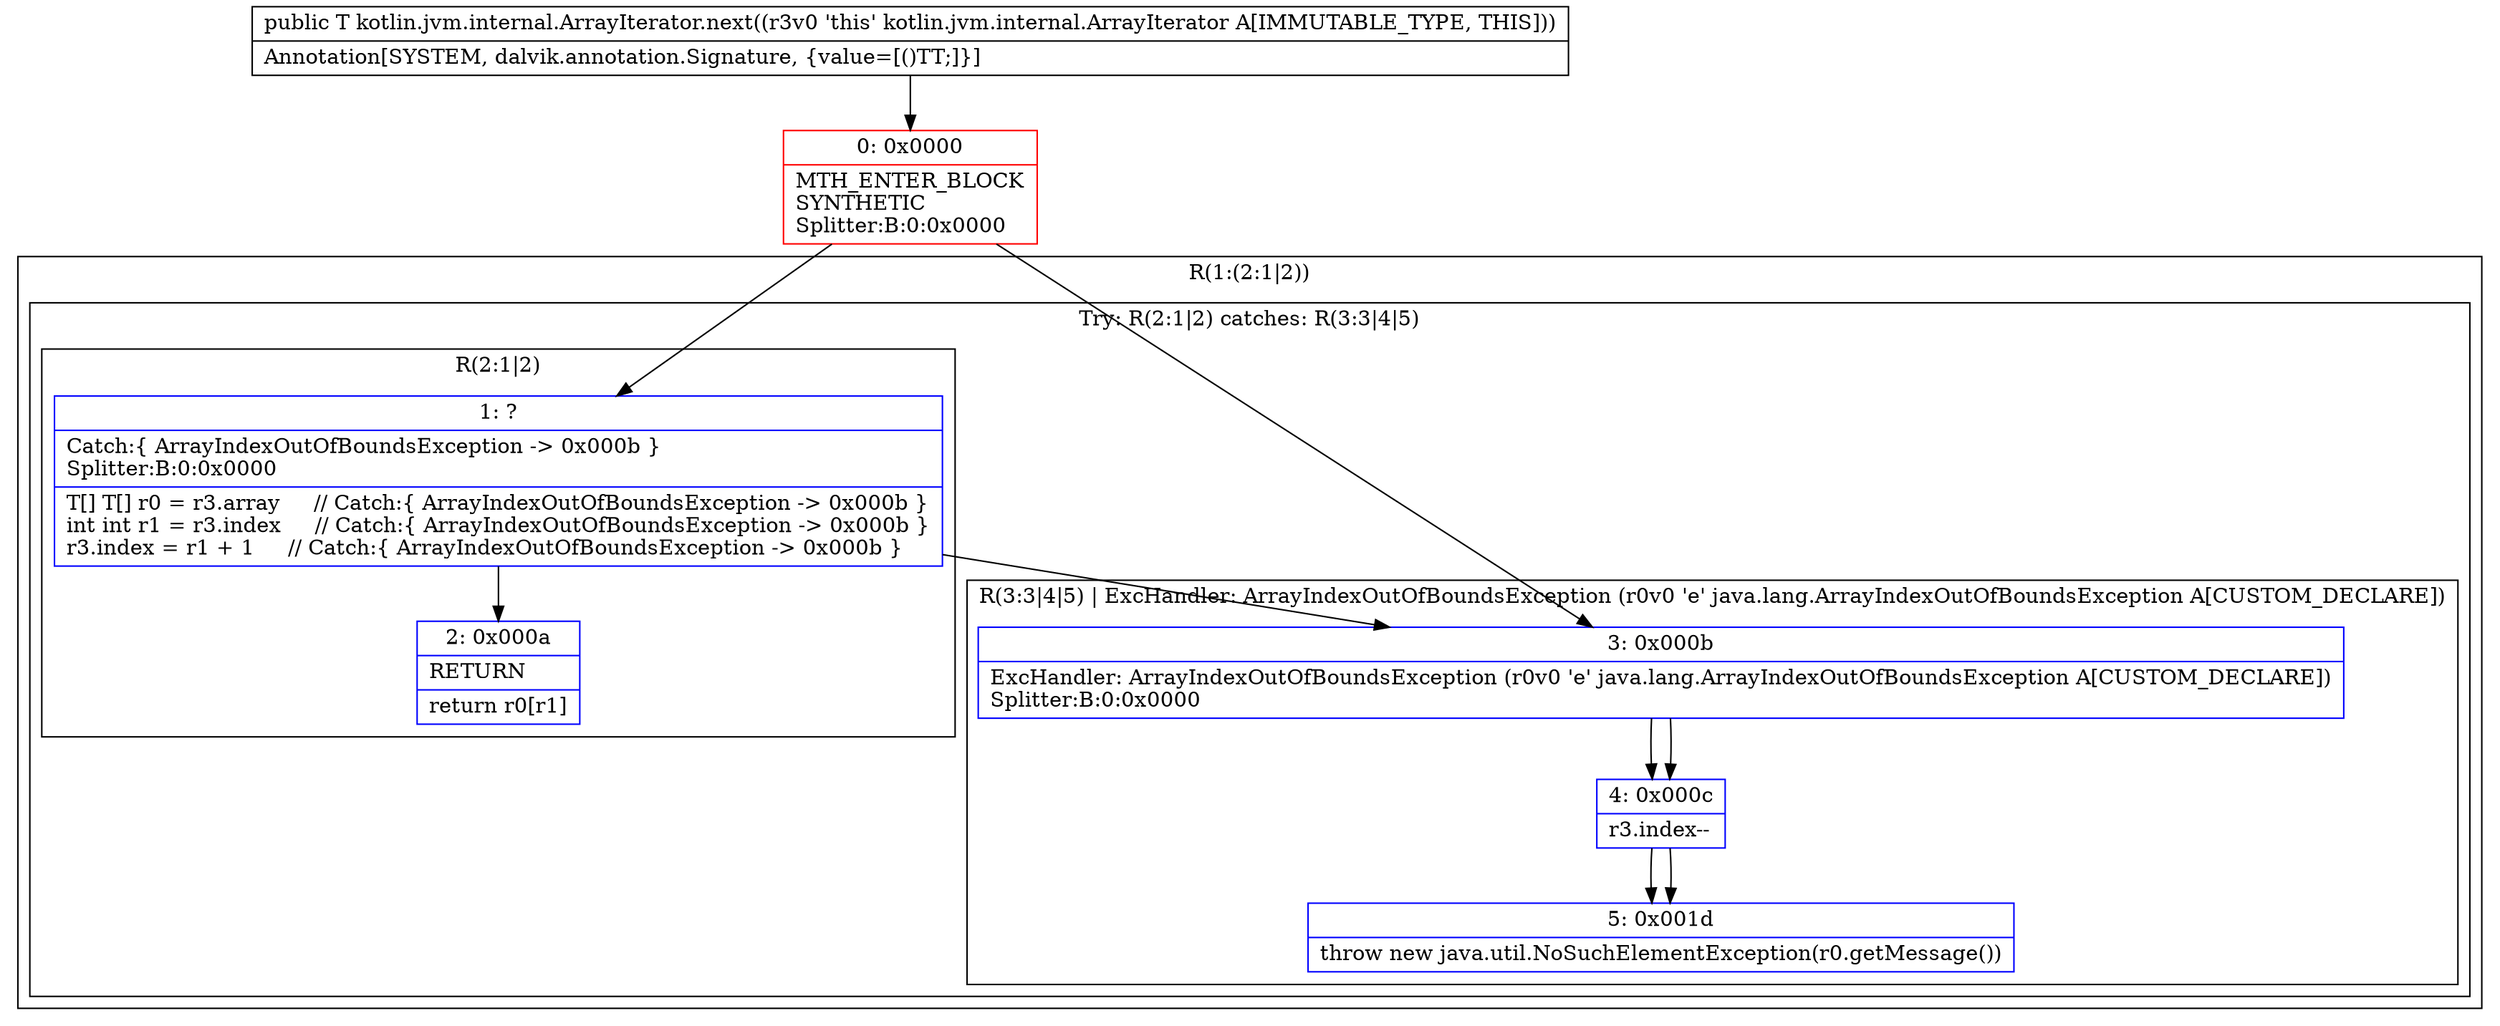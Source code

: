 digraph "CFG forkotlin.jvm.internal.ArrayIterator.next()Ljava\/lang\/Object;" {
subgraph cluster_Region_1497505300 {
label = "R(1:(2:1|2))";
node [shape=record,color=blue];
subgraph cluster_TryCatchRegion_186236691 {
label = "Try: R(2:1|2) catches: R(3:3|4|5)";
node [shape=record,color=blue];
subgraph cluster_Region_1476782670 {
label = "R(2:1|2)";
node [shape=record,color=blue];
Node_1 [shape=record,label="{1\:\ ?|Catch:\{ ArrayIndexOutOfBoundsException \-\> 0x000b \}\lSplitter:B:0:0x0000\l|T[] T[] r0 = r3.array     \/\/ Catch:\{ ArrayIndexOutOfBoundsException \-\> 0x000b \}\lint int r1 = r3.index     \/\/ Catch:\{ ArrayIndexOutOfBoundsException \-\> 0x000b \}\lr3.index = r1 + 1     \/\/ Catch:\{ ArrayIndexOutOfBoundsException \-\> 0x000b \}\l}"];
Node_2 [shape=record,label="{2\:\ 0x000a|RETURN\l|return r0[r1]\l}"];
}
subgraph cluster_Region_1291727224 {
label = "R(3:3|4|5) | ExcHandler: ArrayIndexOutOfBoundsException (r0v0 'e' java.lang.ArrayIndexOutOfBoundsException A[CUSTOM_DECLARE])\l";
node [shape=record,color=blue];
Node_3 [shape=record,label="{3\:\ 0x000b|ExcHandler: ArrayIndexOutOfBoundsException (r0v0 'e' java.lang.ArrayIndexOutOfBoundsException A[CUSTOM_DECLARE])\lSplitter:B:0:0x0000\l}"];
Node_4 [shape=record,label="{4\:\ 0x000c|r3.index\-\-\l}"];
Node_5 [shape=record,label="{5\:\ 0x001d|throw new java.util.NoSuchElementException(r0.getMessage())\l}"];
}
}
}
subgraph cluster_Region_1291727224 {
label = "R(3:3|4|5) | ExcHandler: ArrayIndexOutOfBoundsException (r0v0 'e' java.lang.ArrayIndexOutOfBoundsException A[CUSTOM_DECLARE])\l";
node [shape=record,color=blue];
Node_3 [shape=record,label="{3\:\ 0x000b|ExcHandler: ArrayIndexOutOfBoundsException (r0v0 'e' java.lang.ArrayIndexOutOfBoundsException A[CUSTOM_DECLARE])\lSplitter:B:0:0x0000\l}"];
Node_4 [shape=record,label="{4\:\ 0x000c|r3.index\-\-\l}"];
Node_5 [shape=record,label="{5\:\ 0x001d|throw new java.util.NoSuchElementException(r0.getMessage())\l}"];
}
Node_0 [shape=record,color=red,label="{0\:\ 0x0000|MTH_ENTER_BLOCK\lSYNTHETIC\lSplitter:B:0:0x0000\l}"];
MethodNode[shape=record,label="{public T kotlin.jvm.internal.ArrayIterator.next((r3v0 'this' kotlin.jvm.internal.ArrayIterator A[IMMUTABLE_TYPE, THIS]))  | Annotation[SYSTEM, dalvik.annotation.Signature, \{value=[()TT;]\}]\l}"];
MethodNode -> Node_0;
Node_1 -> Node_2;
Node_1 -> Node_3;
Node_3 -> Node_4;
Node_4 -> Node_5;
Node_3 -> Node_4;
Node_4 -> Node_5;
Node_0 -> Node_1;
Node_0 -> Node_3;
}

